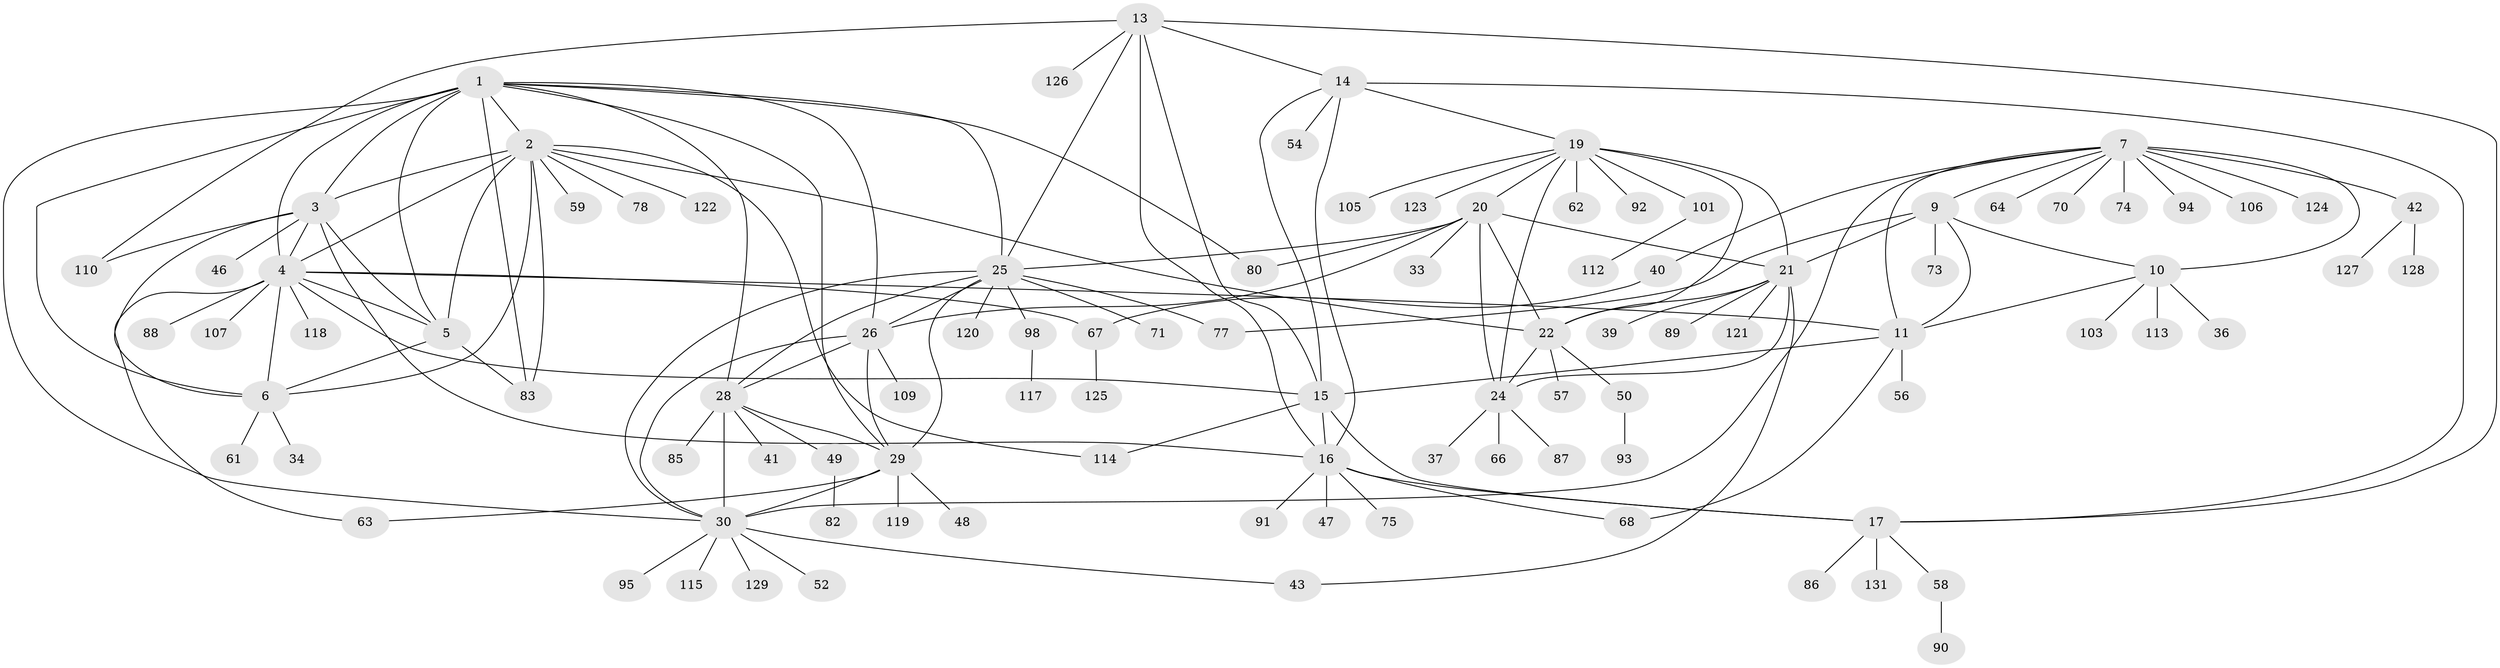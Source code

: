 // original degree distribution, {6: 0.022900763358778626, 12: 0.022900763358778626, 9: 0.061068702290076333, 10: 0.022900763358778626, 7: 0.030534351145038167, 8: 0.061068702290076333, 11: 0.007633587786259542, 4: 0.015267175572519083, 1: 0.549618320610687, 2: 0.183206106870229, 3: 0.022900763358778626}
// Generated by graph-tools (version 1.1) at 2025/11/02/27/25 16:11:34]
// undirected, 99 vertices, 151 edges
graph export_dot {
graph [start="1"]
  node [color=gray90,style=filled];
  1 [super="+27"];
  2 [super="+100"];
  3 [super="+79"];
  4 [super="+31"];
  5 [super="+65"];
  6;
  7 [super="+8"];
  9 [super="+55"];
  10 [super="+12"];
  11 [super="+72"];
  13 [super="+108"];
  14 [super="+35"];
  15 [super="+45"];
  16 [super="+18"];
  17 [super="+81"];
  19 [super="+53"];
  20 [super="+69"];
  21 [super="+23"];
  22 [super="+38"];
  24 [super="+44"];
  25 [super="+60"];
  26 [super="+32"];
  28 [super="+97"];
  29 [super="+76"];
  30;
  33;
  34;
  36;
  37;
  39;
  40;
  41;
  42;
  43;
  46;
  47 [super="+51"];
  48;
  49 [super="+99"];
  50;
  52;
  54;
  56;
  57;
  58;
  59 [super="+111"];
  61;
  62;
  63;
  64;
  66 [super="+130"];
  67 [super="+102"];
  68;
  70;
  71;
  73;
  74 [super="+116"];
  75;
  77;
  78;
  80;
  82;
  83 [super="+84"];
  85;
  86;
  87;
  88;
  89;
  90 [super="+104"];
  91;
  92 [super="+96"];
  93;
  94;
  95;
  98;
  101;
  103;
  105;
  106;
  107;
  109;
  110;
  112;
  113;
  114;
  115;
  117;
  118;
  119;
  120;
  121;
  122;
  123;
  124;
  125;
  126;
  127;
  128;
  129;
  131;
  1 -- 2;
  1 -- 3;
  1 -- 4;
  1 -- 5;
  1 -- 6;
  1 -- 80;
  1 -- 83;
  1 -- 25;
  1 -- 26;
  1 -- 28;
  1 -- 29;
  1 -- 30;
  2 -- 3;
  2 -- 4;
  2 -- 5;
  2 -- 6;
  2 -- 22;
  2 -- 59;
  2 -- 78;
  2 -- 83;
  2 -- 114;
  2 -- 122;
  3 -- 4;
  3 -- 5;
  3 -- 6;
  3 -- 46;
  3 -- 110;
  3 -- 16;
  4 -- 5;
  4 -- 6;
  4 -- 11;
  4 -- 63;
  4 -- 67;
  4 -- 88;
  4 -- 107;
  4 -- 118;
  4 -- 15;
  5 -- 6;
  5 -- 83;
  6 -- 34;
  6 -- 61;
  7 -- 9 [weight=2];
  7 -- 10 [weight=4];
  7 -- 11 [weight=2];
  7 -- 40;
  7 -- 64;
  7 -- 70;
  7 -- 94;
  7 -- 106;
  7 -- 42;
  7 -- 74;
  7 -- 124;
  7 -- 30;
  9 -- 10 [weight=2];
  9 -- 11;
  9 -- 73;
  9 -- 77;
  9 -- 21;
  10 -- 11 [weight=2];
  10 -- 36;
  10 -- 103;
  10 -- 113;
  11 -- 15;
  11 -- 56;
  11 -- 68;
  13 -- 14;
  13 -- 15;
  13 -- 16 [weight=2];
  13 -- 17;
  13 -- 25;
  13 -- 110;
  13 -- 126;
  14 -- 15;
  14 -- 16 [weight=2];
  14 -- 17;
  14 -- 19;
  14 -- 54;
  15 -- 16 [weight=2];
  15 -- 17;
  15 -- 114;
  16 -- 17 [weight=2];
  16 -- 68;
  16 -- 75;
  16 -- 47;
  16 -- 91;
  17 -- 58;
  17 -- 86;
  17 -- 131;
  19 -- 20;
  19 -- 21 [weight=2];
  19 -- 22;
  19 -- 24;
  19 -- 62;
  19 -- 92;
  19 -- 101;
  19 -- 105;
  19 -- 123;
  20 -- 21 [weight=2];
  20 -- 22;
  20 -- 24;
  20 -- 25;
  20 -- 33;
  20 -- 80;
  20 -- 26;
  21 -- 22 [weight=2];
  21 -- 24 [weight=2];
  21 -- 39;
  21 -- 89;
  21 -- 121;
  21 -- 43;
  22 -- 24;
  22 -- 57;
  22 -- 50;
  24 -- 37;
  24 -- 87;
  24 -- 66;
  25 -- 26;
  25 -- 28;
  25 -- 29;
  25 -- 30;
  25 -- 71;
  25 -- 77;
  25 -- 98;
  25 -- 120;
  26 -- 28;
  26 -- 29;
  26 -- 30;
  26 -- 109;
  28 -- 29;
  28 -- 30;
  28 -- 41;
  28 -- 49;
  28 -- 85;
  29 -- 30;
  29 -- 48;
  29 -- 63;
  29 -- 119;
  30 -- 43;
  30 -- 52;
  30 -- 95;
  30 -- 115;
  30 -- 129;
  40 -- 67;
  42 -- 127;
  42 -- 128;
  49 -- 82;
  50 -- 93;
  58 -- 90;
  67 -- 125;
  98 -- 117;
  101 -- 112;
}
